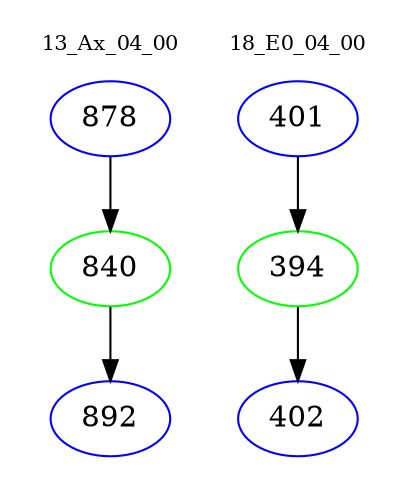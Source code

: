 digraph{
subgraph cluster_0 {
color = white
label = "13_Ax_04_00";
fontsize=10;
T0_878 [label="878", color="blue"]
T0_878 -> T0_840 [color="black"]
T0_840 [label="840", color="green"]
T0_840 -> T0_892 [color="black"]
T0_892 [label="892", color="blue"]
}
subgraph cluster_1 {
color = white
label = "18_E0_04_00";
fontsize=10;
T1_401 [label="401", color="blue"]
T1_401 -> T1_394 [color="black"]
T1_394 [label="394", color="green"]
T1_394 -> T1_402 [color="black"]
T1_402 [label="402", color="blue"]
}
}
